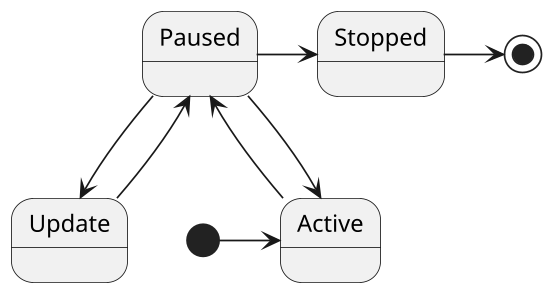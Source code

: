 @startuml
scale 550 width

[*] -> Active

Active -up-> Paused
Paused -down-> Active

Paused -> Stopped
Paused -down-> Update

Update -up-> Paused

Stopped -> [*]


@enduml